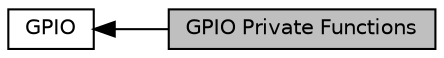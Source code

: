 digraph "GPIO Private Functions"
{
  edge [fontname="Helvetica",fontsize="10",labelfontname="Helvetica",labelfontsize="10"];
  node [fontname="Helvetica",fontsize="10",shape=record];
  rankdir=LR;
  Node0 [label="GPIO Private Functions",height=0.2,width=0.4,color="black", fillcolor="grey75", style="filled", fontcolor="black"];
  Node1 [label="GPIO",height=0.2,width=0.4,color="black", fillcolor="white", style="filled",URL="$group___g_p_i_o.html",tooltip="GPIO HAL module driver. "];
  Node1->Node0 [shape=plaintext, dir="back", style="solid"];
}
